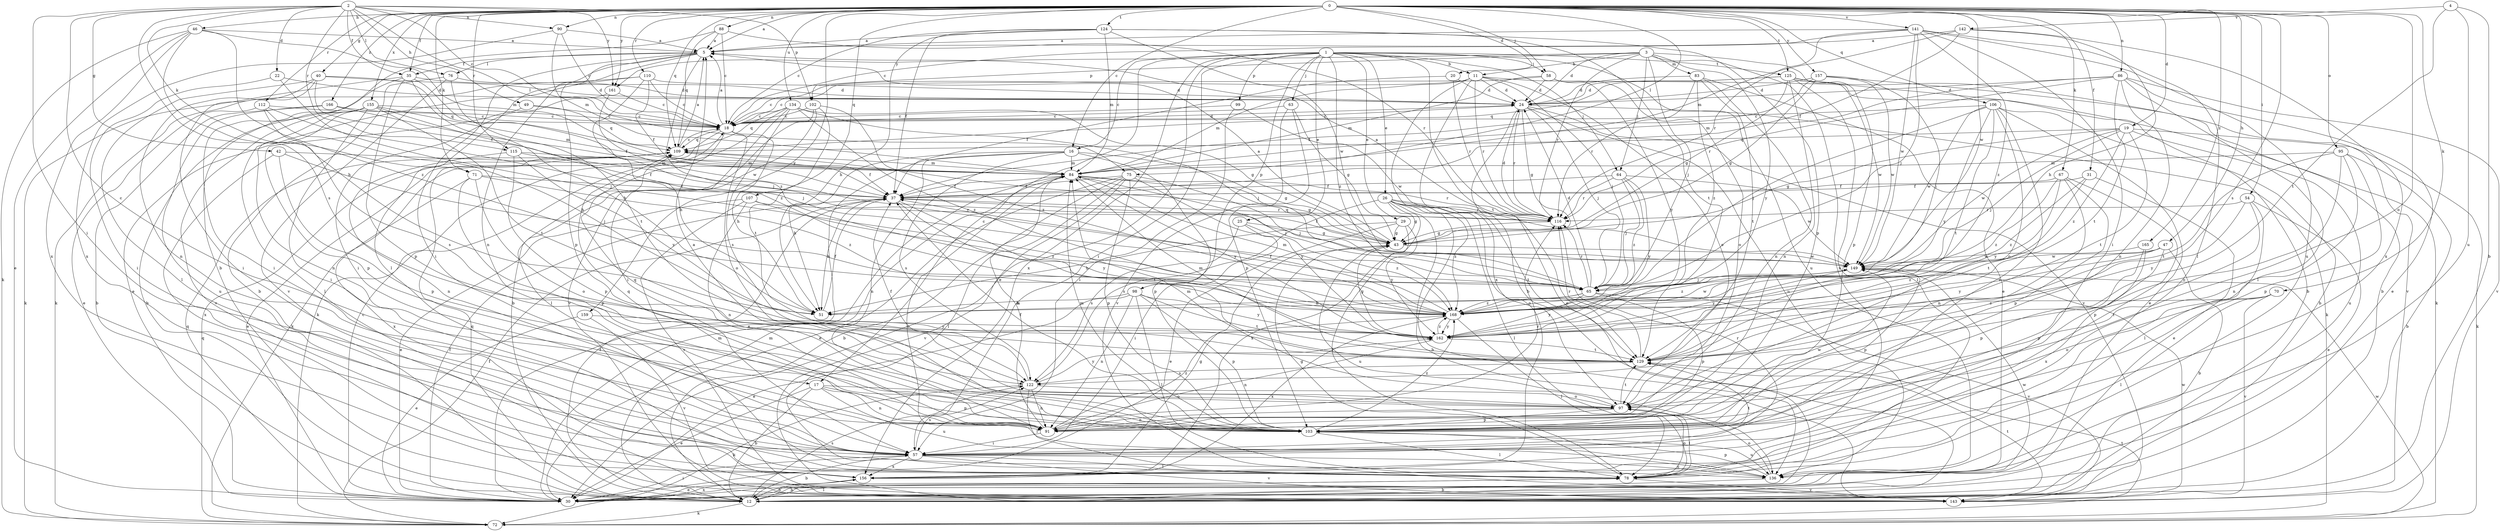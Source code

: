 strict digraph  {
0;
1;
2;
3;
4;
5;
11;
12;
16;
17;
18;
19;
20;
22;
24;
25;
26;
29;
30;
31;
35;
37;
40;
42;
43;
46;
47;
49;
51;
54;
57;
58;
63;
64;
65;
67;
70;
71;
72;
75;
76;
78;
83;
84;
86;
88;
90;
91;
95;
97;
98;
99;
102;
103;
106;
107;
109;
110;
112;
115;
116;
122;
124;
125;
129;
134;
136;
141;
142;
143;
149;
155;
156;
157;
159;
161;
162;
165;
166;
168;
0 -> 5  [label=a];
0 -> 16  [label=c];
0 -> 19  [label=d];
0 -> 20  [label=d];
0 -> 31  [label=f];
0 -> 35  [label=f];
0 -> 40  [label=g];
0 -> 46  [label=h];
0 -> 47  [label=h];
0 -> 54  [label=i];
0 -> 58  [label=j];
0 -> 67  [label=k];
0 -> 70  [label=k];
0 -> 71  [label=k];
0 -> 75  [label=l];
0 -> 86  [label=n];
0 -> 88  [label=n];
0 -> 90  [label=n];
0 -> 95  [label=o];
0 -> 97  [label=o];
0 -> 106  [label=q];
0 -> 107  [label=q];
0 -> 109  [label=q];
0 -> 110  [label=r];
0 -> 112  [label=r];
0 -> 115  [label=r];
0 -> 122  [label=s];
0 -> 124  [label=t];
0 -> 125  [label=t];
0 -> 134  [label=u];
0 -> 141  [label=v];
0 -> 149  [label=w];
0 -> 155  [label=x];
0 -> 157  [label=y];
0 -> 159  [label=y];
0 -> 161  [label=y];
0 -> 165  [label=z];
0 -> 166  [label=z];
1 -> 11  [label=b];
1 -> 16  [label=c];
1 -> 17  [label=c];
1 -> 25  [label=e];
1 -> 26  [label=e];
1 -> 29  [label=e];
1 -> 30  [label=e];
1 -> 57  [label=i];
1 -> 58  [label=j];
1 -> 63  [label=j];
1 -> 64  [label=j];
1 -> 98  [label=p];
1 -> 99  [label=p];
1 -> 125  [label=t];
1 -> 129  [label=t];
1 -> 136  [label=u];
1 -> 156  [label=x];
1 -> 168  [label=z];
2 -> 17  [label=c];
2 -> 18  [label=c];
2 -> 22  [label=d];
2 -> 35  [label=f];
2 -> 42  [label=g];
2 -> 49  [label=h];
2 -> 57  [label=i];
2 -> 71  [label=k];
2 -> 75  [label=l];
2 -> 76  [label=l];
2 -> 90  [label=n];
2 -> 102  [label=p];
2 -> 115  [label=r];
2 -> 122  [label=s];
2 -> 161  [label=y];
3 -> 11  [label=b];
3 -> 24  [label=d];
3 -> 64  [label=j];
3 -> 65  [label=j];
3 -> 83  [label=m];
3 -> 102  [label=p];
3 -> 103  [label=p];
3 -> 116  [label=r];
3 -> 156  [label=x];
3 -> 161  [label=y];
3 -> 162  [label=y];
4 -> 12  [label=b];
4 -> 129  [label=t];
4 -> 136  [label=u];
4 -> 142  [label=v];
5 -> 35  [label=f];
5 -> 57  [label=i];
5 -> 76  [label=l];
5 -> 78  [label=l];
5 -> 91  [label=n];
5 -> 103  [label=p];
5 -> 168  [label=z];
11 -> 12  [label=b];
11 -> 18  [label=c];
11 -> 24  [label=d];
11 -> 65  [label=j];
11 -> 72  [label=k];
11 -> 84  [label=m];
11 -> 97  [label=o];
11 -> 116  [label=r];
11 -> 156  [label=x];
12 -> 37  [label=f];
12 -> 72  [label=k];
12 -> 78  [label=l];
12 -> 84  [label=m];
12 -> 109  [label=q];
12 -> 122  [label=s];
16 -> 30  [label=e];
16 -> 43  [label=g];
16 -> 51  [label=h];
16 -> 84  [label=m];
16 -> 91  [label=n];
16 -> 103  [label=p];
16 -> 122  [label=s];
17 -> 12  [label=b];
17 -> 30  [label=e];
17 -> 91  [label=n];
17 -> 97  [label=o];
17 -> 103  [label=p];
17 -> 136  [label=u];
18 -> 5  [label=a];
18 -> 24  [label=d];
18 -> 51  [label=h];
18 -> 72  [label=k];
18 -> 78  [label=l];
18 -> 97  [label=o];
18 -> 109  [label=q];
19 -> 43  [label=g];
19 -> 65  [label=j];
19 -> 72  [label=k];
19 -> 109  [label=q];
19 -> 129  [label=t];
19 -> 136  [label=u];
19 -> 149  [label=w];
19 -> 168  [label=z];
20 -> 24  [label=d];
20 -> 37  [label=f];
20 -> 116  [label=r];
22 -> 24  [label=d];
22 -> 57  [label=i];
22 -> 65  [label=j];
24 -> 18  [label=c];
24 -> 30  [label=e];
24 -> 43  [label=g];
24 -> 65  [label=j];
24 -> 72  [label=k];
24 -> 116  [label=r];
24 -> 136  [label=u];
24 -> 143  [label=v];
25 -> 43  [label=g];
25 -> 57  [label=i];
25 -> 122  [label=s];
25 -> 168  [label=z];
26 -> 12  [label=b];
26 -> 43  [label=g];
26 -> 78  [label=l];
26 -> 97  [label=o];
26 -> 116  [label=r];
26 -> 122  [label=s];
26 -> 129  [label=t];
26 -> 136  [label=u];
26 -> 156  [label=x];
26 -> 168  [label=z];
29 -> 30  [label=e];
29 -> 43  [label=g];
29 -> 51  [label=h];
29 -> 78  [label=l];
29 -> 162  [label=y];
30 -> 18  [label=c];
30 -> 37  [label=f];
30 -> 57  [label=i];
30 -> 84  [label=m];
30 -> 109  [label=q];
30 -> 149  [label=w];
30 -> 156  [label=x];
31 -> 30  [label=e];
31 -> 37  [label=f];
31 -> 129  [label=t];
31 -> 168  [label=z];
35 -> 24  [label=d];
35 -> 51  [label=h];
35 -> 57  [label=i];
35 -> 65  [label=j];
35 -> 72  [label=k];
35 -> 103  [label=p];
37 -> 51  [label=h];
37 -> 116  [label=r];
37 -> 129  [label=t];
37 -> 162  [label=y];
40 -> 24  [label=d];
40 -> 37  [label=f];
40 -> 57  [label=i];
40 -> 78  [label=l];
40 -> 91  [label=n];
40 -> 109  [label=q];
42 -> 65  [label=j];
42 -> 84  [label=m];
42 -> 103  [label=p];
42 -> 156  [label=x];
43 -> 5  [label=a];
43 -> 37  [label=f];
43 -> 136  [label=u];
43 -> 149  [label=w];
46 -> 5  [label=a];
46 -> 30  [label=e];
46 -> 51  [label=h];
46 -> 72  [label=k];
46 -> 84  [label=m];
46 -> 156  [label=x];
46 -> 168  [label=z];
47 -> 12  [label=b];
47 -> 103  [label=p];
47 -> 149  [label=w];
47 -> 162  [label=y];
47 -> 168  [label=z];
49 -> 18  [label=c];
49 -> 103  [label=p];
49 -> 109  [label=q];
51 -> 37  [label=f];
54 -> 30  [label=e];
54 -> 78  [label=l];
54 -> 103  [label=p];
54 -> 116  [label=r];
54 -> 162  [label=y];
57 -> 12  [label=b];
57 -> 78  [label=l];
57 -> 116  [label=r];
57 -> 122  [label=s];
57 -> 129  [label=t];
57 -> 136  [label=u];
57 -> 143  [label=v];
57 -> 156  [label=x];
58 -> 18  [label=c];
58 -> 24  [label=d];
58 -> 84  [label=m];
58 -> 97  [label=o];
58 -> 162  [label=y];
63 -> 18  [label=c];
63 -> 43  [label=g];
63 -> 103  [label=p];
63 -> 143  [label=v];
64 -> 37  [label=f];
64 -> 65  [label=j];
64 -> 116  [label=r];
64 -> 149  [label=w];
64 -> 162  [label=y];
64 -> 168  [label=z];
65 -> 24  [label=d];
65 -> 51  [label=h];
65 -> 103  [label=p];
65 -> 116  [label=r];
65 -> 143  [label=v];
65 -> 162  [label=y];
65 -> 168  [label=z];
67 -> 37  [label=f];
67 -> 57  [label=i];
67 -> 91  [label=n];
67 -> 103  [label=p];
67 -> 162  [label=y];
67 -> 168  [label=z];
70 -> 78  [label=l];
70 -> 97  [label=o];
70 -> 143  [label=v];
70 -> 168  [label=z];
71 -> 37  [label=f];
71 -> 97  [label=o];
71 -> 103  [label=p];
71 -> 156  [label=x];
71 -> 168  [label=z];
72 -> 37  [label=f];
72 -> 109  [label=q];
72 -> 129  [label=t];
72 -> 149  [label=w];
75 -> 12  [label=b];
75 -> 30  [label=e];
75 -> 37  [label=f];
75 -> 65  [label=j];
75 -> 78  [label=l];
75 -> 103  [label=p];
75 -> 143  [label=v];
75 -> 162  [label=y];
76 -> 12  [label=b];
76 -> 24  [label=d];
76 -> 129  [label=t];
76 -> 143  [label=v];
78 -> 12  [label=b];
78 -> 43  [label=g];
78 -> 97  [label=o];
78 -> 143  [label=v];
83 -> 24  [label=d];
83 -> 30  [label=e];
83 -> 91  [label=n];
83 -> 116  [label=r];
83 -> 129  [label=t];
83 -> 168  [label=z];
84 -> 37  [label=f];
84 -> 43  [label=g];
84 -> 65  [label=j];
84 -> 116  [label=r];
84 -> 136  [label=u];
84 -> 162  [label=y];
86 -> 24  [label=d];
86 -> 30  [label=e];
86 -> 78  [label=l];
86 -> 84  [label=m];
86 -> 91  [label=n];
86 -> 116  [label=r];
86 -> 129  [label=t];
86 -> 143  [label=v];
88 -> 5  [label=a];
88 -> 12  [label=b];
88 -> 18  [label=c];
88 -> 109  [label=q];
88 -> 116  [label=r];
90 -> 5  [label=a];
90 -> 18  [label=c];
90 -> 84  [label=m];
90 -> 156  [label=x];
91 -> 57  [label=i];
91 -> 84  [label=m];
91 -> 109  [label=q];
91 -> 116  [label=r];
91 -> 149  [label=w];
91 -> 168  [label=z];
95 -> 12  [label=b];
95 -> 84  [label=m];
95 -> 91  [label=n];
95 -> 97  [label=o];
95 -> 103  [label=p];
95 -> 129  [label=t];
97 -> 78  [label=l];
97 -> 84  [label=m];
97 -> 91  [label=n];
97 -> 103  [label=p];
97 -> 109  [label=q];
97 -> 129  [label=t];
98 -> 30  [label=e];
98 -> 51  [label=h];
98 -> 78  [label=l];
98 -> 91  [label=n];
98 -> 103  [label=p];
98 -> 129  [label=t];
98 -> 162  [label=y];
99 -> 18  [label=c];
99 -> 57  [label=i];
99 -> 149  [label=w];
102 -> 12  [label=b];
102 -> 18  [label=c];
102 -> 129  [label=t];
102 -> 143  [label=v];
102 -> 168  [label=z];
103 -> 5  [label=a];
103 -> 37  [label=f];
103 -> 78  [label=l];
103 -> 84  [label=m];
103 -> 136  [label=u];
103 -> 168  [label=z];
106 -> 12  [label=b];
106 -> 18  [label=c];
106 -> 30  [label=e];
106 -> 57  [label=i];
106 -> 65  [label=j];
106 -> 97  [label=o];
106 -> 129  [label=t];
106 -> 149  [label=w];
106 -> 162  [label=y];
107 -> 30  [label=e];
107 -> 91  [label=n];
107 -> 116  [label=r];
107 -> 143  [label=v];
107 -> 168  [label=z];
109 -> 5  [label=a];
109 -> 18  [label=c];
109 -> 30  [label=e];
109 -> 37  [label=f];
109 -> 84  [label=m];
110 -> 18  [label=c];
110 -> 24  [label=d];
110 -> 30  [label=e];
110 -> 37  [label=f];
110 -> 72  [label=k];
110 -> 168  [label=z];
112 -> 18  [label=c];
112 -> 30  [label=e];
112 -> 51  [label=h];
112 -> 65  [label=j];
112 -> 122  [label=s];
115 -> 37  [label=f];
115 -> 84  [label=m];
115 -> 91  [label=n];
115 -> 103  [label=p];
115 -> 162  [label=y];
116 -> 5  [label=a];
116 -> 24  [label=d];
116 -> 43  [label=g];
122 -> 37  [label=f];
122 -> 72  [label=k];
122 -> 78  [label=l];
122 -> 91  [label=n];
122 -> 97  [label=o];
122 -> 162  [label=y];
124 -> 5  [label=a];
124 -> 18  [label=c];
124 -> 37  [label=f];
124 -> 51  [label=h];
124 -> 84  [label=m];
124 -> 103  [label=p];
124 -> 129  [label=t];
124 -> 149  [label=w];
125 -> 12  [label=b];
125 -> 24  [label=d];
125 -> 43  [label=g];
125 -> 78  [label=l];
125 -> 91  [label=n];
125 -> 109  [label=q];
125 -> 143  [label=v];
125 -> 149  [label=w];
129 -> 84  [label=m];
129 -> 116  [label=r];
129 -> 122  [label=s];
134 -> 18  [label=c];
134 -> 43  [label=g];
134 -> 57  [label=i];
134 -> 65  [label=j];
134 -> 72  [label=k];
134 -> 109  [label=q];
134 -> 122  [label=s];
134 -> 168  [label=z];
136 -> 12  [label=b];
136 -> 97  [label=o];
136 -> 103  [label=p];
141 -> 5  [label=a];
141 -> 18  [label=c];
141 -> 57  [label=i];
141 -> 65  [label=j];
141 -> 78  [label=l];
141 -> 116  [label=r];
141 -> 136  [label=u];
141 -> 149  [label=w];
141 -> 168  [label=z];
142 -> 5  [label=a];
142 -> 37  [label=f];
142 -> 51  [label=h];
142 -> 84  [label=m];
142 -> 156  [label=x];
143 -> 129  [label=t];
143 -> 149  [label=w];
149 -> 65  [label=j];
149 -> 103  [label=p];
149 -> 109  [label=q];
149 -> 162  [label=y];
149 -> 168  [label=z];
155 -> 12  [label=b];
155 -> 18  [label=c];
155 -> 51  [label=h];
155 -> 57  [label=i];
155 -> 78  [label=l];
155 -> 84  [label=m];
155 -> 91  [label=n];
155 -> 129  [label=t];
155 -> 143  [label=v];
156 -> 12  [label=b];
156 -> 30  [label=e];
156 -> 43  [label=g];
157 -> 12  [label=b];
157 -> 24  [label=d];
157 -> 37  [label=f];
157 -> 43  [label=g];
157 -> 65  [label=j];
157 -> 149  [label=w];
159 -> 30  [label=e];
159 -> 143  [label=v];
159 -> 162  [label=y];
161 -> 18  [label=c];
161 -> 57  [label=i];
161 -> 149  [label=w];
162 -> 43  [label=g];
162 -> 91  [label=n];
162 -> 129  [label=t];
162 -> 168  [label=z];
165 -> 103  [label=p];
165 -> 149  [label=w];
165 -> 156  [label=x];
166 -> 12  [label=b];
166 -> 18  [label=c];
166 -> 37  [label=f];
166 -> 136  [label=u];
168 -> 37  [label=f];
168 -> 78  [label=l];
168 -> 84  [label=m];
168 -> 149  [label=w];
168 -> 156  [label=x];
168 -> 162  [label=y];
}
